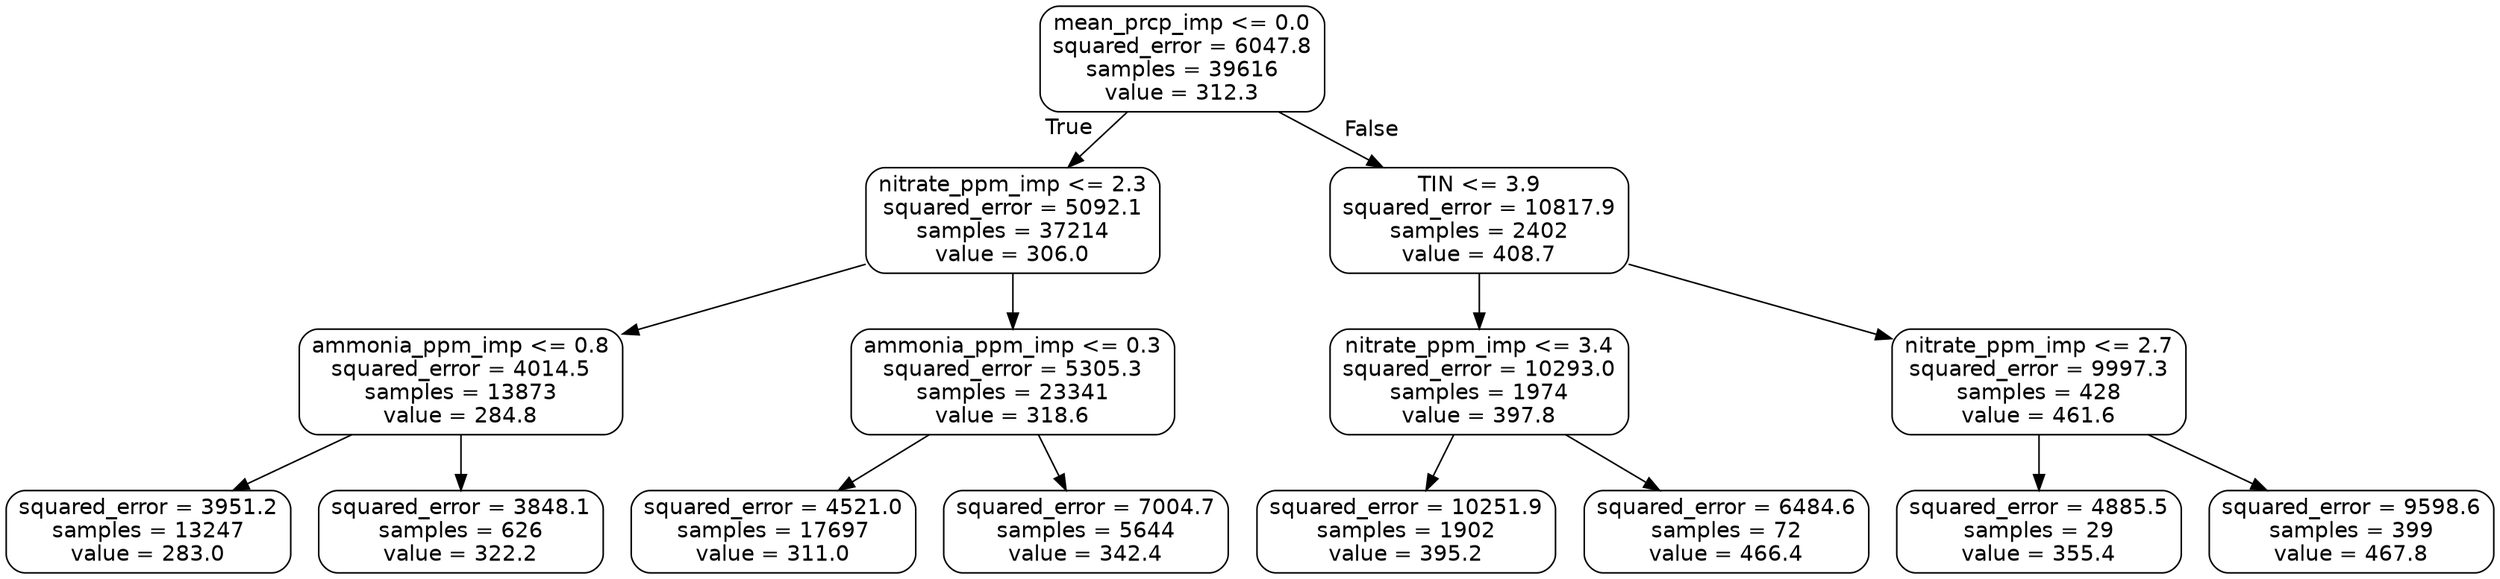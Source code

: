 digraph Tree {
node [shape=box, style="rounded", color="black", fontname="helvetica"] ;
edge [fontname="helvetica"] ;
0 [label="mean_prcp_imp <= 0.0\nsquared_error = 6047.8\nsamples = 39616\nvalue = 312.3"] ;
1 [label="nitrate_ppm_imp <= 2.3\nsquared_error = 5092.1\nsamples = 37214\nvalue = 306.0"] ;
0 -> 1 [labeldistance=2.5, labelangle=45, headlabel="True"] ;
2 [label="ammonia_ppm_imp <= 0.8\nsquared_error = 4014.5\nsamples = 13873\nvalue = 284.8"] ;
1 -> 2 ;
3 [label="squared_error = 3951.2\nsamples = 13247\nvalue = 283.0"] ;
2 -> 3 ;
4 [label="squared_error = 3848.1\nsamples = 626\nvalue = 322.2"] ;
2 -> 4 ;
5 [label="ammonia_ppm_imp <= 0.3\nsquared_error = 5305.3\nsamples = 23341\nvalue = 318.6"] ;
1 -> 5 ;
6 [label="squared_error = 4521.0\nsamples = 17697\nvalue = 311.0"] ;
5 -> 6 ;
7 [label="squared_error = 7004.7\nsamples = 5644\nvalue = 342.4"] ;
5 -> 7 ;
8 [label="TIN <= 3.9\nsquared_error = 10817.9\nsamples = 2402\nvalue = 408.7"] ;
0 -> 8 [labeldistance=2.5, labelangle=-45, headlabel="False"] ;
9 [label="nitrate_ppm_imp <= 3.4\nsquared_error = 10293.0\nsamples = 1974\nvalue = 397.8"] ;
8 -> 9 ;
10 [label="squared_error = 10251.9\nsamples = 1902\nvalue = 395.2"] ;
9 -> 10 ;
11 [label="squared_error = 6484.6\nsamples = 72\nvalue = 466.4"] ;
9 -> 11 ;
12 [label="nitrate_ppm_imp <= 2.7\nsquared_error = 9997.3\nsamples = 428\nvalue = 461.6"] ;
8 -> 12 ;
13 [label="squared_error = 4885.5\nsamples = 29\nvalue = 355.4"] ;
12 -> 13 ;
14 [label="squared_error = 9598.6\nsamples = 399\nvalue = 467.8"] ;
12 -> 14 ;
}